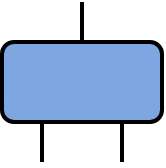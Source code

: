 <mxfile version="24.6.4" type="device" pages="12">
  <diagram name="Page-1" id="j7C5GmttvjuNIjEfDg65">
    <mxGraphModel dx="548" dy="418" grid="1" gridSize="5" guides="1" tooltips="1" connect="1" arrows="1" fold="1" page="1" pageScale="1" pageWidth="827" pageHeight="1169" math="0" shadow="0">
      <root>
        <mxCell id="0" />
        <mxCell id="1" parent="0" />
        <mxCell id="erQ7FWRXl92ThEezwa_j-3" style="edgeStyle=orthogonalEdgeStyle;curved=1;rounded=0;orthogonalLoop=1;jettySize=auto;html=1;exitX=0.5;exitY=0;exitDx=0;exitDy=0;strokeColor=none;strokeWidth=2;align=center;verticalAlign=middle;fontFamily=Helvetica;fontSize=12;fontColor=default;labelBackgroundColor=default;endArrow=none;endFill=0;" edge="1" parent="1" source="erQ7FWRXl92ThEezwa_j-4">
          <mxGeometry relative="1" as="geometry">
            <mxPoint x="240" y="230" as="targetPoint" />
          </mxGeometry>
        </mxCell>
        <mxCell id="erQ7FWRXl92ThEezwa_j-5" style="edgeStyle=orthogonalEdgeStyle;rounded=0;orthogonalLoop=1;jettySize=auto;html=1;exitX=0.25;exitY=1;exitDx=0;exitDy=0;strokeColor=default;strokeWidth=2;align=center;verticalAlign=middle;fontFamily=Helvetica;fontSize=11;fontColor=default;labelBackgroundColor=default;endArrow=none;endFill=0;" edge="1" parent="1" source="erQ7FWRXl92ThEezwa_j-4">
          <mxGeometry relative="1" as="geometry">
            <mxPoint x="220" y="300" as="targetPoint" />
          </mxGeometry>
        </mxCell>
        <mxCell id="erQ7FWRXl92ThEezwa_j-6" style="edgeStyle=orthogonalEdgeStyle;rounded=0;orthogonalLoop=1;jettySize=auto;html=1;exitX=0.75;exitY=1;exitDx=0;exitDy=0;strokeWidth=2;endArrow=none;endFill=0;" edge="1" parent="1" source="erQ7FWRXl92ThEezwa_j-4">
          <mxGeometry relative="1" as="geometry">
            <mxPoint x="260" y="300" as="targetPoint" />
          </mxGeometry>
        </mxCell>
        <mxCell id="erQ7FWRXl92ThEezwa_j-7" style="edgeStyle=orthogonalEdgeStyle;shape=connector;rounded=0;orthogonalLoop=1;jettySize=auto;html=1;exitX=0.5;exitY=0;exitDx=0;exitDy=0;strokeColor=default;strokeWidth=2;align=center;verticalAlign=middle;fontFamily=Helvetica;fontSize=11;fontColor=default;labelBackgroundColor=default;endArrow=none;endFill=0;" edge="1" parent="1" source="erQ7FWRXl92ThEezwa_j-4">
          <mxGeometry relative="1" as="geometry">
            <mxPoint x="240" y="220" as="targetPoint" />
          </mxGeometry>
        </mxCell>
        <mxCell id="erQ7FWRXl92ThEezwa_j-4" value="" style="whiteSpace=wrap;html=1;rounded=1;strokeColor=default;strokeWidth=2;align=center;verticalAlign=middle;fontFamily=Helvetica;fontSize=12;fontColor=default;labelBackgroundColor=default;fillColor=#7EA6E0;" vertex="1" parent="1">
          <mxGeometry x="200" y="240" width="80" height="40" as="geometry" />
        </mxCell>
      </root>
    </mxGraphModel>
  </diagram>
  <diagram id="5r9pHI24SY_deTR6bWhm" name="Page-2">
    <mxGraphModel dx="548" dy="418" grid="1" gridSize="5" guides="1" tooltips="1" connect="1" arrows="1" fold="1" page="1" pageScale="1" pageWidth="827" pageHeight="1169" math="0" shadow="0">
      <root>
        <mxCell id="0" />
        <mxCell id="1" parent="0" />
        <mxCell id="4Qm1VX3kj8MbIfJgYy7G-1" style="edgeStyle=orthogonalEdgeStyle;curved=1;rounded=0;orthogonalLoop=1;jettySize=auto;html=1;exitX=0.5;exitY=0;exitDx=0;exitDy=0;strokeColor=none;strokeWidth=2;align=center;verticalAlign=middle;fontFamily=Helvetica;fontSize=12;fontColor=default;labelBackgroundColor=default;endArrow=none;endFill=0;" edge="1" parent="1" source="4Qm1VX3kj8MbIfJgYy7G-5">
          <mxGeometry relative="1" as="geometry">
            <mxPoint x="240" y="230" as="targetPoint" />
          </mxGeometry>
        </mxCell>
        <mxCell id="4Qm1VX3kj8MbIfJgYy7G-2" style="edgeStyle=orthogonalEdgeStyle;rounded=0;orthogonalLoop=1;jettySize=auto;html=1;exitX=0.25;exitY=1;exitDx=0;exitDy=0;strokeColor=default;strokeWidth=2;align=center;verticalAlign=middle;fontFamily=Helvetica;fontSize=11;fontColor=default;labelBackgroundColor=default;endArrow=none;endFill=0;" edge="1" parent="1" source="4Qm1VX3kj8MbIfJgYy7G-5">
          <mxGeometry relative="1" as="geometry">
            <mxPoint x="220" y="300" as="targetPoint" />
          </mxGeometry>
        </mxCell>
        <mxCell id="4Qm1VX3kj8MbIfJgYy7G-3" style="edgeStyle=orthogonalEdgeStyle;rounded=0;orthogonalLoop=1;jettySize=auto;html=1;exitX=0.75;exitY=1;exitDx=0;exitDy=0;strokeWidth=2;endArrow=none;endFill=0;" edge="1" parent="1" source="4Qm1VX3kj8MbIfJgYy7G-5">
          <mxGeometry relative="1" as="geometry">
            <mxPoint x="260" y="300" as="targetPoint" />
          </mxGeometry>
        </mxCell>
        <mxCell id="4Qm1VX3kj8MbIfJgYy7G-4" style="edgeStyle=orthogonalEdgeStyle;shape=connector;rounded=0;orthogonalLoop=1;jettySize=auto;html=1;exitX=0.5;exitY=0;exitDx=0;exitDy=0;strokeColor=default;strokeWidth=2;align=center;verticalAlign=middle;fontFamily=Helvetica;fontSize=11;fontColor=default;labelBackgroundColor=default;endArrow=none;endFill=0;" edge="1" parent="1" source="4Qm1VX3kj8MbIfJgYy7G-5">
          <mxGeometry relative="1" as="geometry">
            <mxPoint x="240" y="220" as="targetPoint" />
          </mxGeometry>
        </mxCell>
        <mxCell id="4Qm1VX3kj8MbIfJgYy7G-5" value="" style="whiteSpace=wrap;html=1;rounded=1;strokeColor=#82b366;strokeWidth=2;align=center;verticalAlign=middle;fontFamily=Helvetica;fontSize=12;labelBackgroundColor=default;fillColor=#d5e8d4;" vertex="1" parent="1">
          <mxGeometry x="200" y="240" width="80" height="40" as="geometry" />
        </mxCell>
      </root>
    </mxGraphModel>
  </diagram>
  <diagram id="0pzPujrLTpZys245YlTD" name="Page-3">
    <mxGraphModel dx="364" dy="168" grid="1" gridSize="5" guides="1" tooltips="1" connect="1" arrows="1" fold="1" page="1" pageScale="1" pageWidth="827" pageHeight="1169" math="1" shadow="0">
      <root>
        <mxCell id="0" />
        <mxCell id="1" parent="0" />
        <mxCell id="2j_AiUjf3jdNcTecYpg8-1" value="$$a$$" style="text;html=1;align=center;verticalAlign=bottom;resizable=0;points=[];autosize=1;strokeColor=none;fillColor=none;" vertex="1" parent="1">
          <mxGeometry x="160" y="230" width="55" height="30" as="geometry" />
        </mxCell>
        <mxCell id="2j_AiUjf3jdNcTecYpg8-2" value="$$b$$" style="text;html=1;align=center;verticalAlign=bottom;resizable=0;points=[];autosize=1;strokeColor=none;fillColor=none;" vertex="1" parent="1">
          <mxGeometry x="205" y="230" width="55" height="30" as="geometry" />
        </mxCell>
        <mxCell id="2j_AiUjf3jdNcTecYpg8-3" value="$$c$$" style="text;html=1;align=center;verticalAlign=middle;resizable=0;points=[];autosize=1;strokeColor=none;fillColor=none;" vertex="1" parent="1">
          <mxGeometry x="195" y="165" width="55" height="30" as="geometry" />
        </mxCell>
        <mxCell id="2j_AiUjf3jdNcTecYpg8-4" style="rounded=1;orthogonalLoop=1;jettySize=auto;html=1;exitX=0.33;exitY=0;exitDx=0;exitDy=0;exitPerimeter=0;strokeWidth=2;endArrow=classic;endFill=1;curved=0;jumpStyle=gap;" edge="1" source="2j_AiUjf3jdNcTecYpg8-6" parent="1">
          <mxGeometry relative="1" as="geometry">
            <mxPoint x="195" y="260" as="targetPoint" />
            <Array as="points" />
          </mxGeometry>
        </mxCell>
        <mxCell id="2j_AiUjf3jdNcTecYpg8-5" style="edgeStyle=orthogonalEdgeStyle;rounded=0;orthogonalLoop=1;jettySize=auto;html=1;strokeColor=default;strokeWidth=2;align=center;verticalAlign=middle;fontFamily=Helvetica;fontSize=11;fontColor=default;labelBackgroundColor=default;endArrow=classic;endFill=1;entryX=0.5;entryY=1;entryDx=0;entryDy=0;entryPerimeter=0;" edge="1" target="2j_AiUjf3jdNcTecYpg8-6" parent="1">
          <mxGeometry relative="1" as="geometry">
            <mxPoint x="212" y="180" as="sourcePoint" />
          </mxGeometry>
        </mxCell>
        <mxCell id="2j_AiUjf3jdNcTecYpg8-6" value="" style="verticalLabelPosition=bottom;verticalAlign=top;html=1;shape=mxgraph.basic.half_circle;fontFamily=Helvetica;fontSize=11;labelBackgroundColor=default;fillColor=#e1d5e7;strokeColor=#9673a6;flipV=1;points=[[0.33,0,0,0,0],[0.5,1,0,0,0],[0.67,0,0,0,0]];" vertex="1" parent="1">
          <mxGeometry x="192" y="210" width="40" height="20" as="geometry" />
        </mxCell>
        <mxCell id="2j_AiUjf3jdNcTecYpg8-7" style="rounded=1;orthogonalLoop=1;jettySize=auto;html=1;exitX=0.67;exitY=0;exitDx=0;exitDy=0;exitPerimeter=0;strokeWidth=2;endArrow=classic;endFill=1;curved=0;jumpStyle=gap;" edge="1" source="2j_AiUjf3jdNcTecYpg8-6" parent="1">
          <mxGeometry relative="1" as="geometry">
            <mxPoint x="230" y="260" as="targetPoint" />
            <mxPoint x="225" y="235" as="sourcePoint" />
            <Array as="points" />
          </mxGeometry>
        </mxCell>
        <mxCell id="2j_AiUjf3jdNcTecYpg8-8" value="$$\mu$$" style="text;html=1;align=center;verticalAlign=middle;resizable=0;points=[];autosize=1;strokeColor=none;fillColor=none;fontFamily=Helvetica;fontSize=11;fontColor=default;labelBackgroundColor=none;" vertex="1" parent="1">
          <mxGeometry x="179.5" y="205" width="65" height="30" as="geometry" />
        </mxCell>
      </root>
    </mxGraphModel>
  </diagram>
  <diagram id="TjlJK9l-6lsGj2HrkNm7" name="Page-4">
    <mxGraphModel dx="457" dy="348" grid="1" gridSize="5" guides="1" tooltips="1" connect="1" arrows="1" fold="1" page="1" pageScale="1" pageWidth="827" pageHeight="1169" math="1" shadow="0">
      <root>
        <mxCell id="0" />
        <mxCell id="1" parent="0" />
        <mxCell id="Rop9YUnXFzv39r2QSBDy-1" value="" style="edgeStyle=none;orthogonalLoop=1;jettySize=auto;html=1;rounded=0;strokeColor=default;strokeWidth=2;align=center;verticalAlign=middle;fontFamily=Helvetica;fontSize=11;fontColor=default;labelBackgroundColor=default;endArrow=none;endFill=0;" edge="1" parent="1">
          <mxGeometry width="100" relative="1" as="geometry">
            <mxPoint x="300" y="640" as="sourcePoint" />
            <mxPoint x="340" y="520" as="targetPoint" />
            <Array as="points">
              <mxPoint x="340" y="560" />
            </Array>
          </mxGeometry>
        </mxCell>
        <mxCell id="Rop9YUnXFzv39r2QSBDy-2" value="" style="edgeStyle=none;orthogonalLoop=1;jettySize=auto;html=1;rounded=0;strokeColor=default;strokeWidth=2;align=center;verticalAlign=middle;fontFamily=Helvetica;fontSize=11;fontColor=default;labelBackgroundColor=default;endArrow=none;endFill=0;" edge="1" parent="1">
          <mxGeometry width="100" relative="1" as="geometry">
            <mxPoint x="340" y="640" as="sourcePoint" />
            <mxPoint x="320" y="600" as="targetPoint" />
            <Array as="points" />
          </mxGeometry>
        </mxCell>
        <mxCell id="Rop9YUnXFzv39r2QSBDy-3" value="" style="edgeStyle=none;orthogonalLoop=1;jettySize=auto;html=1;rounded=0;strokeColor=default;strokeWidth=2;align=center;verticalAlign=middle;fontFamily=Helvetica;fontSize=11;fontColor=default;labelBackgroundColor=default;endArrow=none;endFill=0;" edge="1" parent="1">
          <mxGeometry width="100" relative="1" as="geometry">
            <mxPoint x="340" y="560" as="sourcePoint" />
            <mxPoint x="380" y="640" as="targetPoint" />
            <Array as="points" />
          </mxGeometry>
        </mxCell>
        <mxCell id="Rop9YUnXFzv39r2QSBDy-4" value="" style="verticalLabelPosition=bottom;verticalAlign=top;html=1;shape=mxgraph.basic.half_circle;fontFamily=Helvetica;fontSize=11;labelBackgroundColor=default;fillColor=#e1d5e7;strokeColor=#9673a6;flipV=1;points=[[0.33,0,0,0,0],[0.5,1,0,0,0],[0.67,0,0,0,0]];" vertex="1" parent="1">
          <mxGeometry x="300" y="590" width="40" height="20" as="geometry" />
        </mxCell>
        <mxCell id="Rop9YUnXFzv39r2QSBDy-5" value="" style="verticalLabelPosition=bottom;verticalAlign=top;html=1;shape=mxgraph.basic.half_circle;fontFamily=Helvetica;fontSize=11;labelBackgroundColor=default;fillColor=#e1d5e7;strokeColor=#9673a6;flipV=1;points=[[0.33,0,0,0,0],[0.5,1,0,0,0],[0.67,0,0,0,0]];" vertex="1" parent="1">
          <mxGeometry x="320" y="550" width="40" height="20" as="geometry" />
        </mxCell>
      </root>
    </mxGraphModel>
  </diagram>
  <diagram id="ryy3021a7AGuYsnU3vIc" name="Page-5">
    <mxGraphModel dx="383" dy="292" grid="1" gridSize="5" guides="1" tooltips="1" connect="1" arrows="1" fold="1" page="1" pageScale="1" pageWidth="827" pageHeight="1169" math="1" shadow="0">
      <root>
        <mxCell id="0" />
        <mxCell id="1" parent="0" />
        <mxCell id="mUTuxJ8kYU3b7_KspfyM-1" value="" style="edgeStyle=none;orthogonalLoop=1;jettySize=auto;html=1;rounded=0;strokeColor=default;strokeWidth=2;align=center;verticalAlign=middle;fontFamily=Helvetica;fontSize=11;fontColor=default;labelBackgroundColor=default;endArrow=none;endFill=0;" edge="1" parent="1">
          <mxGeometry width="100" relative="1" as="geometry">
            <mxPoint x="300" y="640" as="sourcePoint" />
            <mxPoint x="340" y="520" as="targetPoint" />
            <Array as="points">
              <mxPoint x="340" y="560" />
            </Array>
          </mxGeometry>
        </mxCell>
        <mxCell id="mUTuxJ8kYU3b7_KspfyM-2" value="" style="edgeStyle=none;orthogonalLoop=1;jettySize=auto;html=1;rounded=0;strokeColor=default;strokeWidth=2;align=center;verticalAlign=middle;fontFamily=Helvetica;fontSize=11;fontColor=default;labelBackgroundColor=default;endArrow=none;endFill=0;" edge="1" parent="1" target="mUTuxJ8kYU3b7_KspfyM-4">
          <mxGeometry width="100" relative="1" as="geometry">
            <mxPoint x="340" y="640" as="sourcePoint" />
            <mxPoint x="320" y="600" as="targetPoint" />
            <Array as="points" />
          </mxGeometry>
        </mxCell>
        <mxCell id="mUTuxJ8kYU3b7_KspfyM-3" value="" style="edgeStyle=none;orthogonalLoop=1;jettySize=auto;html=1;rounded=0;strokeColor=default;strokeWidth=2;align=center;verticalAlign=middle;fontFamily=Helvetica;fontSize=11;fontColor=default;labelBackgroundColor=default;endArrow=none;endFill=0;" edge="1" parent="1">
          <mxGeometry width="100" relative="1" as="geometry">
            <mxPoint x="340" y="560" as="sourcePoint" />
            <mxPoint x="380" y="640" as="targetPoint" />
            <Array as="points" />
          </mxGeometry>
        </mxCell>
        <mxCell id="mUTuxJ8kYU3b7_KspfyM-4" value="" style="verticalLabelPosition=bottom;verticalAlign=top;html=1;shape=mxgraph.basic.half_circle;fontFamily=Helvetica;fontSize=11;labelBackgroundColor=default;fillColor=#e1d5e7;strokeColor=#9673a6;flipV=1;points=[[0.33,0,0,0,0],[0.5,1,0,0,0],[0.67,0,0,0,0]];flipH=0;" vertex="1" parent="1">
          <mxGeometry x="340" y="590" width="40" height="20" as="geometry" />
        </mxCell>
        <mxCell id="mUTuxJ8kYU3b7_KspfyM-5" value="" style="verticalLabelPosition=bottom;verticalAlign=top;html=1;shape=mxgraph.basic.half_circle;fontFamily=Helvetica;fontSize=11;labelBackgroundColor=default;fillColor=#e1d5e7;strokeColor=#9673a6;flipV=1;points=[[0.33,0,0,0,0],[0.5,1,0,0,0],[0.67,0,0,0,0]];flipH=0;" vertex="1" parent="1">
          <mxGeometry x="320" y="550" width="40" height="20" as="geometry" />
        </mxCell>
      </root>
    </mxGraphModel>
  </diagram>
  <diagram id="d1AI4WWKmy8XKJ-M_eyG" name="Page-6">
    <mxGraphModel dx="548" dy="418" grid="1" gridSize="5" guides="1" tooltips="1" connect="1" arrows="1" fold="1" page="1" pageScale="1" pageWidth="827" pageHeight="1169" math="1" shadow="0">
      <root>
        <mxCell id="0" />
        <mxCell id="1" parent="0" />
        <mxCell id="27yIa23nADeIYDdwa04c-1" style="edgeStyle=orthogonalEdgeStyle;curved=1;rounded=0;orthogonalLoop=1;jettySize=auto;html=1;exitX=0.5;exitY=0;exitDx=0;exitDy=0;strokeColor=none;strokeWidth=2;align=center;verticalAlign=middle;fontFamily=Helvetica;fontSize=12;fontColor=default;labelBackgroundColor=default;endArrow=none;endFill=0;" edge="1" parent="1" source="27yIa23nADeIYDdwa04c-5">
          <mxGeometry relative="1" as="geometry">
            <mxPoint x="240" y="230" as="targetPoint" />
          </mxGeometry>
        </mxCell>
        <mxCell id="27yIa23nADeIYDdwa04c-2" style="edgeStyle=orthogonalEdgeStyle;rounded=0;orthogonalLoop=1;jettySize=auto;html=1;exitX=0.25;exitY=1;exitDx=0;exitDy=0;strokeColor=default;strokeWidth=2;align=center;verticalAlign=middle;fontFamily=Helvetica;fontSize=11;fontColor=default;labelBackgroundColor=default;endArrow=none;endFill=0;" edge="1" parent="1" source="27yIa23nADeIYDdwa04c-5">
          <mxGeometry relative="1" as="geometry">
            <mxPoint x="220" y="300" as="targetPoint" />
          </mxGeometry>
        </mxCell>
        <mxCell id="27yIa23nADeIYDdwa04c-3" style="edgeStyle=orthogonalEdgeStyle;rounded=0;orthogonalLoop=1;jettySize=auto;html=1;exitX=0.75;exitY=1;exitDx=0;exitDy=0;strokeWidth=2;endArrow=none;endFill=0;" edge="1" parent="1" source="27yIa23nADeIYDdwa04c-5">
          <mxGeometry relative="1" as="geometry">
            <mxPoint x="260" y="300" as="targetPoint" />
          </mxGeometry>
        </mxCell>
        <mxCell id="27yIa23nADeIYDdwa04c-4" style="edgeStyle=orthogonalEdgeStyle;shape=connector;rounded=0;orthogonalLoop=1;jettySize=auto;html=1;exitX=0.5;exitY=0;exitDx=0;exitDy=0;strokeColor=default;strokeWidth=2;align=center;verticalAlign=middle;fontFamily=Helvetica;fontSize=11;fontColor=default;labelBackgroundColor=default;endArrow=none;endFill=0;" edge="1" parent="1" source="27yIa23nADeIYDdwa04c-5">
          <mxGeometry relative="1" as="geometry">
            <mxPoint x="240" y="220" as="targetPoint" />
          </mxGeometry>
        </mxCell>
        <mxCell id="27yIa23nADeIYDdwa04c-6" style="edgeStyle=orthogonalEdgeStyle;shape=connector;rounded=0;orthogonalLoop=1;jettySize=auto;html=1;exitX=0.5;exitY=1;exitDx=0;exitDy=0;strokeColor=default;strokeWidth=2;align=center;verticalAlign=middle;fontFamily=Helvetica;fontSize=11;fontColor=default;labelBackgroundColor=default;endArrow=none;endFill=0;" edge="1" parent="1" source="27yIa23nADeIYDdwa04c-5">
          <mxGeometry relative="1" as="geometry">
            <mxPoint x="240" y="300" as="targetPoint" />
          </mxGeometry>
        </mxCell>
        <mxCell id="27yIa23nADeIYDdwa04c-5" value="" style="whiteSpace=wrap;html=1;rounded=1;strokeColor=#82b366;strokeWidth=2;align=center;verticalAlign=middle;fontFamily=Helvetica;fontSize=12;labelBackgroundColor=default;fillColor=#d5e8d4;" vertex="1" parent="1">
          <mxGeometry x="200" y="240" width="80" height="40" as="geometry" />
        </mxCell>
      </root>
    </mxGraphModel>
  </diagram>
  <diagram id="ik1Q7T1I1ZhFyI7vj3kN" name="Page-7">
    <mxGraphModel dx="1645" dy="1254" grid="1" gridSize="5" guides="1" tooltips="1" connect="1" arrows="1" fold="1" page="1" pageScale="1" pageWidth="827" pageHeight="1169" math="1" shadow="0">
      <root>
        <mxCell id="0" />
        <mxCell id="1" parent="0" />
        <mxCell id="smh_g-ow1TOKVsdnT5EZ-1" style="edgeStyle=orthogonalEdgeStyle;curved=1;rounded=0;orthogonalLoop=1;jettySize=auto;html=1;exitX=0.5;exitY=0;exitDx=0;exitDy=0;strokeColor=none;strokeWidth=2;align=center;verticalAlign=middle;fontFamily=Helvetica;fontSize=12;fontColor=default;labelBackgroundColor=default;endArrow=none;endFill=0;" edge="1" parent="1" source="smh_g-ow1TOKVsdnT5EZ-6">
          <mxGeometry relative="1" as="geometry">
            <mxPoint x="240" y="230" as="targetPoint" />
          </mxGeometry>
        </mxCell>
        <mxCell id="smh_g-ow1TOKVsdnT5EZ-2" style="edgeStyle=orthogonalEdgeStyle;rounded=0;orthogonalLoop=1;jettySize=auto;html=1;exitX=0.25;exitY=1;exitDx=0;exitDy=0;strokeColor=default;strokeWidth=2;align=center;verticalAlign=middle;fontFamily=Helvetica;fontSize=11;fontColor=default;labelBackgroundColor=default;endArrow=none;endFill=0;" edge="1" parent="1" source="smh_g-ow1TOKVsdnT5EZ-6">
          <mxGeometry relative="1" as="geometry">
            <mxPoint x="220" y="300" as="targetPoint" />
          </mxGeometry>
        </mxCell>
        <mxCell id="smh_g-ow1TOKVsdnT5EZ-3" style="edgeStyle=orthogonalEdgeStyle;rounded=0;orthogonalLoop=1;jettySize=auto;html=1;exitX=0.75;exitY=1;exitDx=0;exitDy=0;strokeWidth=2;endArrow=none;endFill=0;" edge="1" parent="1" source="smh_g-ow1TOKVsdnT5EZ-6">
          <mxGeometry relative="1" as="geometry">
            <mxPoint x="260" y="300" as="targetPoint" />
          </mxGeometry>
        </mxCell>
        <mxCell id="smh_g-ow1TOKVsdnT5EZ-4" style="edgeStyle=orthogonalEdgeStyle;shape=connector;rounded=0;orthogonalLoop=1;jettySize=auto;html=1;exitX=0.5;exitY=0;exitDx=0;exitDy=0;strokeColor=default;strokeWidth=2;align=center;verticalAlign=middle;fontFamily=Helvetica;fontSize=11;fontColor=default;labelBackgroundColor=default;endArrow=none;endFill=0;" edge="1" parent="1" source="smh_g-ow1TOKVsdnT5EZ-6">
          <mxGeometry relative="1" as="geometry">
            <mxPoint x="240" y="220" as="targetPoint" />
          </mxGeometry>
        </mxCell>
        <mxCell id="smh_g-ow1TOKVsdnT5EZ-5" style="edgeStyle=orthogonalEdgeStyle;shape=connector;rounded=0;orthogonalLoop=1;jettySize=auto;html=1;exitX=0.5;exitY=1;exitDx=0;exitDy=0;strokeColor=default;strokeWidth=2;align=center;verticalAlign=middle;fontFamily=Helvetica;fontSize=11;fontColor=default;labelBackgroundColor=default;endArrow=none;endFill=0;" edge="1" parent="1" source="smh_g-ow1TOKVsdnT5EZ-6">
          <mxGeometry relative="1" as="geometry">
            <mxPoint x="240" y="300" as="targetPoint" />
          </mxGeometry>
        </mxCell>
        <mxCell id="smh_g-ow1TOKVsdnT5EZ-6" value="" style="whiteSpace=wrap;html=1;rounded=1;strokeColor=#d6b656;strokeWidth=2;align=center;verticalAlign=middle;fontFamily=Helvetica;fontSize=12;labelBackgroundColor=default;fillColor=#fff2cc;" vertex="1" parent="1">
          <mxGeometry x="200" y="240" width="80" height="40" as="geometry" />
        </mxCell>
      </root>
    </mxGraphModel>
  </diagram>
  <diagram id="QgIKkLIxLuF6CWRrk0kD" name="Page-8">
    <mxGraphModel dx="1645" dy="1254" grid="1" gridSize="5" guides="1" tooltips="1" connect="1" arrows="1" fold="1" page="1" pageScale="1" pageWidth="827" pageHeight="1169" math="1" shadow="0">
      <root>
        <mxCell id="0" />
        <mxCell id="1" parent="0" />
        <mxCell id="NweiImW0oDUi8xUmHRqk-1" style="edgeStyle=orthogonalEdgeStyle;curved=1;rounded=0;orthogonalLoop=1;jettySize=auto;html=1;exitX=0.5;exitY=0;exitDx=0;exitDy=0;strokeColor=none;strokeWidth=2;align=center;verticalAlign=middle;fontFamily=Helvetica;fontSize=12;fontColor=default;labelBackgroundColor=default;endArrow=none;endFill=0;" edge="1" parent="1" source="NweiImW0oDUi8xUmHRqk-6">
          <mxGeometry relative="1" as="geometry">
            <mxPoint x="240" y="230" as="targetPoint" />
          </mxGeometry>
        </mxCell>
        <mxCell id="NweiImW0oDUi8xUmHRqk-2" style="edgeStyle=orthogonalEdgeStyle;rounded=0;orthogonalLoop=1;jettySize=auto;html=1;exitX=0.25;exitY=1;exitDx=0;exitDy=0;strokeColor=default;strokeWidth=2;align=center;verticalAlign=middle;fontFamily=Helvetica;fontSize=11;fontColor=default;labelBackgroundColor=default;endArrow=none;endFill=0;" edge="1" parent="1" source="NweiImW0oDUi8xUmHRqk-6">
          <mxGeometry relative="1" as="geometry">
            <mxPoint x="220" y="300" as="targetPoint" />
          </mxGeometry>
        </mxCell>
        <mxCell id="NweiImW0oDUi8xUmHRqk-3" style="edgeStyle=orthogonalEdgeStyle;rounded=0;orthogonalLoop=1;jettySize=auto;html=1;exitX=0.75;exitY=1;exitDx=0;exitDy=0;strokeWidth=2;endArrow=none;endFill=0;" edge="1" parent="1" source="NweiImW0oDUi8xUmHRqk-6">
          <mxGeometry relative="1" as="geometry">
            <mxPoint x="260" y="300" as="targetPoint" />
          </mxGeometry>
        </mxCell>
        <mxCell id="NweiImW0oDUi8xUmHRqk-4" style="edgeStyle=orthogonalEdgeStyle;shape=connector;rounded=0;orthogonalLoop=1;jettySize=auto;html=1;exitX=0.5;exitY=0;exitDx=0;exitDy=0;strokeColor=default;strokeWidth=2;align=center;verticalAlign=middle;fontFamily=Helvetica;fontSize=11;fontColor=default;labelBackgroundColor=default;endArrow=none;endFill=0;" edge="1" parent="1" source="NweiImW0oDUi8xUmHRqk-6">
          <mxGeometry relative="1" as="geometry">
            <mxPoint x="240" y="220" as="targetPoint" />
          </mxGeometry>
        </mxCell>
        <mxCell id="NweiImW0oDUi8xUmHRqk-5" style="edgeStyle=orthogonalEdgeStyle;shape=connector;rounded=0;orthogonalLoop=1;jettySize=auto;html=1;exitX=0.5;exitY=1;exitDx=0;exitDy=0;strokeColor=default;strokeWidth=2;align=center;verticalAlign=middle;fontFamily=Helvetica;fontSize=11;fontColor=default;labelBackgroundColor=default;endArrow=none;endFill=0;" edge="1" parent="1" source="NweiImW0oDUi8xUmHRqk-6">
          <mxGeometry relative="1" as="geometry">
            <mxPoint x="240" y="300" as="targetPoint" />
          </mxGeometry>
        </mxCell>
        <mxCell id="NweiImW0oDUi8xUmHRqk-6" value="" style="whiteSpace=wrap;html=1;rounded=1;strokeWidth=2;align=center;verticalAlign=middle;fontFamily=Helvetica;fontSize=12;labelBackgroundColor=default;fillColor=#7EA6E0;" vertex="1" parent="1">
          <mxGeometry x="200" y="240" width="80" height="40" as="geometry" />
        </mxCell>
      </root>
    </mxGraphModel>
  </diagram>
  <diagram id="p0taSBIPO8A34vQUbpnt" name="Page-9">
    <mxGraphModel dx="457" dy="348" grid="1" gridSize="5" guides="1" tooltips="1" connect="1" arrows="1" fold="1" page="1" pageScale="1" pageWidth="827" pageHeight="1169" math="1" shadow="0">
      <root>
        <mxCell id="0" />
        <mxCell id="1" parent="0" />
        <mxCell id="9RGKPVI8XQV4tuUu0B4G-1" style="edgeStyle=orthogonalEdgeStyle;curved=1;rounded=0;orthogonalLoop=1;jettySize=auto;html=1;exitX=0.5;exitY=0;exitDx=0;exitDy=0;strokeColor=none;strokeWidth=2;align=center;verticalAlign=middle;fontFamily=Helvetica;fontSize=12;fontColor=default;labelBackgroundColor=default;endArrow=none;endFill=0;" edge="1" parent="1" source="9RGKPVI8XQV4tuUu0B4G-6">
          <mxGeometry relative="1" as="geometry">
            <mxPoint x="240" y="230" as="targetPoint" />
          </mxGeometry>
        </mxCell>
        <mxCell id="9RGKPVI8XQV4tuUu0B4G-7" style="edgeStyle=orthogonalEdgeStyle;shape=connector;rounded=0;orthogonalLoop=1;jettySize=auto;html=1;exitX=0.2;exitY=1;exitDx=0;exitDy=0;exitPerimeter=0;strokeColor=default;strokeWidth=2;align=center;verticalAlign=middle;fontFamily=Helvetica;fontSize=11;fontColor=default;labelBackgroundColor=default;endArrow=none;endFill=0;" edge="1" parent="1" source="9RGKPVI8XQV4tuUu0B4G-6">
          <mxGeometry relative="1" as="geometry">
            <mxPoint x="199.944" y="300" as="targetPoint" />
          </mxGeometry>
        </mxCell>
        <mxCell id="9RGKPVI8XQV4tuUu0B4G-8" style="edgeStyle=orthogonalEdgeStyle;shape=connector;rounded=0;orthogonalLoop=1;jettySize=auto;html=1;exitX=0.4;exitY=1;exitDx=0;exitDy=0;exitPerimeter=0;strokeColor=default;strokeWidth=2;align=center;verticalAlign=middle;fontFamily=Helvetica;fontSize=11;fontColor=default;labelBackgroundColor=default;endArrow=none;endFill=0;" edge="1" parent="1" source="9RGKPVI8XQV4tuUu0B4G-6">
          <mxGeometry relative="1" as="geometry">
            <mxPoint x="219.944" y="300" as="targetPoint" />
          </mxGeometry>
        </mxCell>
        <mxCell id="9RGKPVI8XQV4tuUu0B4G-9" style="edgeStyle=orthogonalEdgeStyle;shape=connector;rounded=0;orthogonalLoop=1;jettySize=auto;html=1;exitX=0.6;exitY=1;exitDx=0;exitDy=0;exitPerimeter=0;strokeColor=default;strokeWidth=2;align=center;verticalAlign=middle;fontFamily=Helvetica;fontSize=11;fontColor=default;labelBackgroundColor=default;endArrow=none;endFill=0;" edge="1" parent="1" source="9RGKPVI8XQV4tuUu0B4G-6">
          <mxGeometry relative="1" as="geometry">
            <mxPoint x="239.944" y="300" as="targetPoint" />
          </mxGeometry>
        </mxCell>
        <mxCell id="9RGKPVI8XQV4tuUu0B4G-10" style="edgeStyle=orthogonalEdgeStyle;shape=connector;rounded=0;orthogonalLoop=1;jettySize=auto;html=1;exitX=0.8;exitY=1;exitDx=0;exitDy=0;exitPerimeter=0;strokeColor=default;strokeWidth=2;align=center;verticalAlign=middle;fontFamily=Helvetica;fontSize=11;fontColor=default;labelBackgroundColor=default;endArrow=none;endFill=0;" edge="1" parent="1" source="9RGKPVI8XQV4tuUu0B4G-6">
          <mxGeometry relative="1" as="geometry">
            <mxPoint x="259.944" y="300" as="targetPoint" />
          </mxGeometry>
        </mxCell>
        <mxCell id="9RGKPVI8XQV4tuUu0B4G-11" style="edgeStyle=orthogonalEdgeStyle;shape=connector;rounded=0;orthogonalLoop=1;jettySize=auto;html=1;exitX=0.8;exitY=0;exitDx=0;exitDy=0;exitPerimeter=0;strokeColor=default;strokeWidth=2;align=center;verticalAlign=middle;fontFamily=Helvetica;fontSize=11;fontColor=default;labelBackgroundColor=default;endArrow=none;endFill=0;" edge="1" parent="1" source="9RGKPVI8XQV4tuUu0B4G-6">
          <mxGeometry relative="1" as="geometry">
            <mxPoint x="259.944" y="220" as="targetPoint" />
          </mxGeometry>
        </mxCell>
        <mxCell id="9RGKPVI8XQV4tuUu0B4G-12" style="edgeStyle=orthogonalEdgeStyle;shape=connector;rounded=0;orthogonalLoop=1;jettySize=auto;html=1;exitX=0.6;exitY=0;exitDx=0;exitDy=0;exitPerimeter=0;strokeColor=default;strokeWidth=2;align=center;verticalAlign=middle;fontFamily=Helvetica;fontSize=11;fontColor=default;labelBackgroundColor=default;endArrow=none;endFill=0;" edge="1" parent="1" source="9RGKPVI8XQV4tuUu0B4G-6">
          <mxGeometry relative="1" as="geometry">
            <mxPoint x="239.944" y="220" as="targetPoint" />
          </mxGeometry>
        </mxCell>
        <mxCell id="9RGKPVI8XQV4tuUu0B4G-13" style="edgeStyle=orthogonalEdgeStyle;shape=connector;rounded=0;orthogonalLoop=1;jettySize=auto;html=1;exitX=0.4;exitY=0;exitDx=0;exitDy=0;exitPerimeter=0;strokeColor=default;strokeWidth=2;align=center;verticalAlign=middle;fontFamily=Helvetica;fontSize=11;fontColor=default;labelBackgroundColor=default;endArrow=none;endFill=0;" edge="1" parent="1" source="9RGKPVI8XQV4tuUu0B4G-6">
          <mxGeometry relative="1" as="geometry">
            <mxPoint x="219.944" y="220" as="targetPoint" />
          </mxGeometry>
        </mxCell>
        <mxCell id="9RGKPVI8XQV4tuUu0B4G-14" style="edgeStyle=orthogonalEdgeStyle;shape=connector;rounded=0;orthogonalLoop=1;jettySize=auto;html=1;exitX=0.2;exitY=0;exitDx=0;exitDy=0;exitPerimeter=0;strokeColor=default;strokeWidth=2;align=center;verticalAlign=middle;fontFamily=Helvetica;fontSize=11;fontColor=default;labelBackgroundColor=default;endArrow=none;endFill=0;" edge="1" parent="1" source="9RGKPVI8XQV4tuUu0B4G-6">
          <mxGeometry relative="1" as="geometry">
            <mxPoint x="199.944" y="220" as="targetPoint" />
          </mxGeometry>
        </mxCell>
        <mxCell id="9RGKPVI8XQV4tuUu0B4G-6" value="" style="whiteSpace=wrap;html=1;rounded=1;strokeWidth=2;align=center;verticalAlign=middle;fontFamily=Helvetica;fontSize=12;labelBackgroundColor=default;fillColor=#7EA6E0;points=[[0,0,0,0,0],[0,0.25,0,0,0],[0,0.5,0,0,0],[0,0.75,0,0,0],[0,1,0,0,0],[0.2,0,0,0,0],[0.2,1,0,0,0],[0.4,0,0,0,0],[0.4,1,0,0,0],[0.6,0,0,0,0],[0.6,1,0,0,0],[0.8,0,0,0,0],[0.8,1,0,0,0],[1,0,0,0,0],[1,0.25,0,0,0],[1,0.5,0,0,0],[1,0.75,0,0,0],[1,1,0,0,0]];" vertex="1" parent="1">
          <mxGeometry x="180" y="240" width="100" height="40" as="geometry" />
        </mxCell>
      </root>
    </mxGraphModel>
  </diagram>
  <diagram id="QM5qo6HmaYjruEEDRpG2" name="Page-10">
    <mxGraphModel dx="658" dy="502" grid="1" gridSize="5" guides="1" tooltips="1" connect="1" arrows="1" fold="1" page="1" pageScale="1" pageWidth="827" pageHeight="1169" math="1" shadow="0">
      <root>
        <mxCell id="0" />
        <mxCell id="1" parent="0" />
        <mxCell id="u_gokvbx9QqmFc4_XvIo-1" value="" style="edgeStyle=none;orthogonalLoop=1;jettySize=auto;html=1;rounded=0;strokeColor=default;strokeWidth=2;align=center;verticalAlign=middle;fontFamily=Helvetica;fontSize=11;fontColor=default;labelBackgroundColor=default;endArrow=none;endFill=0;" edge="1" parent="1">
          <mxGeometry width="100" relative="1" as="geometry">
            <mxPoint x="280" y="680" as="sourcePoint" />
            <mxPoint x="280" y="400" as="targetPoint" />
            <Array as="points">
              <mxPoint x="340" y="560" />
              <mxPoint x="340" y="520" />
            </Array>
          </mxGeometry>
        </mxCell>
        <mxCell id="u_gokvbx9QqmFc4_XvIo-2" value="" style="edgeStyle=none;orthogonalLoop=1;jettySize=auto;html=1;rounded=0;strokeColor=default;strokeWidth=2;align=center;verticalAlign=middle;fontFamily=Helvetica;fontSize=11;fontColor=default;labelBackgroundColor=default;endArrow=none;endFill=0;" edge="1" parent="1">
          <mxGeometry width="100" relative="1" as="geometry">
            <mxPoint x="360" y="680" as="sourcePoint" />
            <mxPoint x="320" y="600" as="targetPoint" />
            <Array as="points" />
          </mxGeometry>
        </mxCell>
        <mxCell id="u_gokvbx9QqmFc4_XvIo-3" value="" style="edgeStyle=none;orthogonalLoop=1;jettySize=auto;html=1;rounded=0;strokeColor=default;strokeWidth=2;align=center;verticalAlign=middle;fontFamily=Helvetica;fontSize=11;fontColor=default;labelBackgroundColor=default;endArrow=none;endFill=0;" edge="1" parent="1">
          <mxGeometry width="100" relative="1" as="geometry">
            <mxPoint x="340" y="560" as="sourcePoint" />
            <mxPoint x="400" y="680" as="targetPoint" />
            <Array as="points" />
          </mxGeometry>
        </mxCell>
        <mxCell id="u_gokvbx9QqmFc4_XvIo-4" value="" style="verticalLabelPosition=bottom;verticalAlign=top;html=1;shape=mxgraph.basic.half_circle;fontFamily=Helvetica;fontSize=11;labelBackgroundColor=default;fillColor=#e1d5e7;strokeColor=#9673a6;flipV=1;points=[[0.33,0,0,0,0],[0.5,1,0,0,0],[0.67,0,0,0,0]];" vertex="1" parent="1">
          <mxGeometry x="300" y="590" width="40" height="20" as="geometry" />
        </mxCell>
        <mxCell id="u_gokvbx9QqmFc4_XvIo-5" value="" style="verticalLabelPosition=bottom;verticalAlign=top;html=1;shape=mxgraph.basic.half_circle;fontFamily=Helvetica;fontSize=11;labelBackgroundColor=default;fillColor=#e1d5e7;strokeColor=#9673a6;flipV=1;points=[[0.33,0,0,0,0],[0.5,1,0,0,0],[0.67,0,0,0,0]];" vertex="1" parent="1">
          <mxGeometry x="320" y="550" width="40" height="20" as="geometry" />
        </mxCell>
        <mxCell id="u_gokvbx9QqmFc4_XvIo-6" value="" style="edgeStyle=none;orthogonalLoop=1;jettySize=auto;html=1;rounded=0;strokeColor=default;strokeWidth=2;align=center;verticalAlign=middle;fontFamily=Helvetica;fontSize=11;fontColor=default;labelBackgroundColor=default;endArrow=none;endFill=0;" edge="1" parent="1">
          <mxGeometry width="100" relative="1" as="geometry">
            <mxPoint x="320" y="680" as="sourcePoint" />
            <mxPoint x="300" y="640" as="targetPoint" />
            <Array as="points" />
          </mxGeometry>
        </mxCell>
        <mxCell id="u_gokvbx9QqmFc4_XvIo-7" value="" style="verticalLabelPosition=bottom;verticalAlign=top;html=1;shape=mxgraph.basic.half_circle;fontFamily=Helvetica;fontSize=11;labelBackgroundColor=default;fillColor=#e1d5e7;strokeColor=#9673a6;flipV=1;points=[[0.33,0,0,0,0],[0.5,1,0,0,0],[0.67,0,0,0,0]];" vertex="1" parent="1">
          <mxGeometry x="280" y="630" width="40" height="20" as="geometry" />
        </mxCell>
        <mxCell id="u_gokvbx9QqmFc4_XvIo-9" value="" style="edgeStyle=none;orthogonalLoop=1;jettySize=auto;html=1;rounded=0;strokeColor=default;strokeWidth=2;align=center;verticalAlign=middle;fontFamily=Helvetica;fontSize=11;fontColor=default;labelBackgroundColor=default;endArrow=none;endFill=0;" edge="1" parent="1">
          <mxGeometry width="100" relative="1" as="geometry">
            <mxPoint x="340" y="520" as="sourcePoint" />
            <mxPoint x="400" y="400" as="targetPoint" />
            <Array as="points" />
          </mxGeometry>
        </mxCell>
        <mxCell id="u_gokvbx9QqmFc4_XvIo-10" value="" style="edgeStyle=none;orthogonalLoop=1;jettySize=auto;html=1;rounded=0;strokeColor=default;strokeWidth=2;align=center;verticalAlign=middle;fontFamily=Helvetica;fontSize=11;fontColor=default;labelBackgroundColor=default;endArrow=none;endFill=0;" edge="1" parent="1">
          <mxGeometry width="100" relative="1" as="geometry">
            <mxPoint x="360" y="400" as="sourcePoint" />
            <mxPoint x="320" y="480" as="targetPoint" />
            <Array as="points" />
          </mxGeometry>
        </mxCell>
        <mxCell id="u_gokvbx9QqmFc4_XvIo-11" value="" style="edgeStyle=none;orthogonalLoop=1;jettySize=auto;html=1;rounded=0;strokeColor=default;strokeWidth=2;align=center;verticalAlign=middle;fontFamily=Helvetica;fontSize=11;fontColor=default;labelBackgroundColor=default;endArrow=none;endFill=0;" edge="1" parent="1">
          <mxGeometry width="100" relative="1" as="geometry">
            <mxPoint x="300" y="440" as="sourcePoint" />
            <mxPoint x="320" y="400" as="targetPoint" />
            <Array as="points" />
          </mxGeometry>
        </mxCell>
        <mxCell id="u_gokvbx9QqmFc4_XvIo-12" value="" style="verticalLabelPosition=bottom;verticalAlign=top;html=1;shape=mxgraph.basic.half_circle;fontFamily=Helvetica;fontSize=11;labelBackgroundColor=default;fillColor=#e1d5e7;strokeColor=#9673a6;flipV=0;points=[[0.33,0,0,0,0],[0.5,1,0,0,0],[0.67,0,0,0,0]];" vertex="1" parent="1">
          <mxGeometry x="320" y="510" width="40" height="20" as="geometry" />
        </mxCell>
        <mxCell id="u_gokvbx9QqmFc4_XvIo-13" value="" style="verticalLabelPosition=bottom;verticalAlign=top;html=1;shape=mxgraph.basic.half_circle;fontFamily=Helvetica;fontSize=11;labelBackgroundColor=default;fillColor=#e1d5e7;strokeColor=#9673a6;flipV=0;points=[[0.33,0,0,0,0],[0.5,1,0,0,0],[0.67,0,0,0,0]];" vertex="1" parent="1">
          <mxGeometry x="300" y="470" width="40" height="20" as="geometry" />
        </mxCell>
        <mxCell id="u_gokvbx9QqmFc4_XvIo-14" value="" style="verticalLabelPosition=bottom;verticalAlign=top;html=1;shape=mxgraph.basic.half_circle;fontFamily=Helvetica;fontSize=11;labelBackgroundColor=default;fillColor=#e1d5e7;strokeColor=#9673a6;flipV=0;points=[[0.33,0,0,0,0],[0.5,1,0,0,0],[0.67,0,0,0,0]];" vertex="1" parent="1">
          <mxGeometry x="280" y="430" width="40" height="20" as="geometry" />
        </mxCell>
      </root>
    </mxGraphModel>
  </diagram>
  <diagram id="yMw_fkOv0Fl4_ut8i5zE" name="Page-11">
    <mxGraphModel dx="1645" dy="1254" grid="1" gridSize="5" guides="1" tooltips="1" connect="1" arrows="1" fold="1" page="1" pageScale="1" pageWidth="827" pageHeight="1169" math="1" shadow="0">
      <root>
        <mxCell id="0" />
        <mxCell id="1" parent="0" />
        <mxCell id="HEpxLLZV92uNRYky9Xv5-1" style="edgeStyle=orthogonalEdgeStyle;curved=1;rounded=0;orthogonalLoop=1;jettySize=auto;html=1;exitX=0.5;exitY=0;exitDx=0;exitDy=0;strokeColor=none;strokeWidth=2;align=center;verticalAlign=middle;fontFamily=Helvetica;fontSize=12;fontColor=default;labelBackgroundColor=default;endArrow=none;endFill=0;" edge="1" parent="1" source="HEpxLLZV92uNRYky9Xv5-10">
          <mxGeometry relative="1" as="geometry">
            <mxPoint x="240" y="230" as="targetPoint" />
          </mxGeometry>
        </mxCell>
        <mxCell id="HEpxLLZV92uNRYky9Xv5-2" style="edgeStyle=orthogonalEdgeStyle;shape=connector;rounded=0;orthogonalLoop=1;jettySize=auto;html=1;exitX=0.2;exitY=1;exitDx=0;exitDy=0;exitPerimeter=0;strokeColor=default;strokeWidth=2;align=center;verticalAlign=middle;fontFamily=Helvetica;fontSize=11;fontColor=default;labelBackgroundColor=default;endArrow=none;endFill=0;" edge="1" parent="1" source="HEpxLLZV92uNRYky9Xv5-10">
          <mxGeometry relative="1" as="geometry">
            <mxPoint x="199.944" y="300" as="targetPoint" />
          </mxGeometry>
        </mxCell>
        <mxCell id="HEpxLLZV92uNRYky9Xv5-3" style="edgeStyle=orthogonalEdgeStyle;shape=connector;rounded=0;orthogonalLoop=1;jettySize=auto;html=1;exitX=0.4;exitY=1;exitDx=0;exitDy=0;exitPerimeter=0;strokeColor=default;strokeWidth=2;align=center;verticalAlign=middle;fontFamily=Helvetica;fontSize=11;fontColor=default;labelBackgroundColor=default;endArrow=none;endFill=0;" edge="1" parent="1" source="HEpxLLZV92uNRYky9Xv5-10">
          <mxGeometry relative="1" as="geometry">
            <mxPoint x="219.944" y="300" as="targetPoint" />
          </mxGeometry>
        </mxCell>
        <mxCell id="HEpxLLZV92uNRYky9Xv5-4" style="edgeStyle=orthogonalEdgeStyle;shape=connector;rounded=0;orthogonalLoop=1;jettySize=auto;html=1;exitX=0.6;exitY=1;exitDx=0;exitDy=0;exitPerimeter=0;strokeColor=default;strokeWidth=2;align=center;verticalAlign=middle;fontFamily=Helvetica;fontSize=11;fontColor=default;labelBackgroundColor=default;endArrow=none;endFill=0;" edge="1" parent="1" source="HEpxLLZV92uNRYky9Xv5-10">
          <mxGeometry relative="1" as="geometry">
            <mxPoint x="239.944" y="300" as="targetPoint" />
          </mxGeometry>
        </mxCell>
        <mxCell id="HEpxLLZV92uNRYky9Xv5-5" style="edgeStyle=orthogonalEdgeStyle;shape=connector;rounded=0;orthogonalLoop=1;jettySize=auto;html=1;exitX=0.8;exitY=1;exitDx=0;exitDy=0;exitPerimeter=0;strokeColor=default;strokeWidth=2;align=center;verticalAlign=middle;fontFamily=Helvetica;fontSize=11;fontColor=default;labelBackgroundColor=default;endArrow=none;endFill=0;" edge="1" parent="1" source="HEpxLLZV92uNRYky9Xv5-10">
          <mxGeometry relative="1" as="geometry">
            <mxPoint x="259.944" y="300" as="targetPoint" />
          </mxGeometry>
        </mxCell>
        <mxCell id="HEpxLLZV92uNRYky9Xv5-6" style="edgeStyle=orthogonalEdgeStyle;shape=connector;rounded=0;orthogonalLoop=1;jettySize=auto;html=1;exitX=0.8;exitY=0;exitDx=0;exitDy=0;exitPerimeter=0;strokeColor=default;strokeWidth=2;align=center;verticalAlign=middle;fontFamily=Helvetica;fontSize=11;fontColor=default;labelBackgroundColor=default;endArrow=none;endFill=0;" edge="1" parent="1" source="HEpxLLZV92uNRYky9Xv5-10">
          <mxGeometry relative="1" as="geometry">
            <mxPoint x="259.944" y="220" as="targetPoint" />
          </mxGeometry>
        </mxCell>
        <mxCell id="HEpxLLZV92uNRYky9Xv5-7" style="edgeStyle=orthogonalEdgeStyle;shape=connector;rounded=0;orthogonalLoop=1;jettySize=auto;html=1;exitX=0.6;exitY=0;exitDx=0;exitDy=0;exitPerimeter=0;strokeColor=default;strokeWidth=2;align=center;verticalAlign=middle;fontFamily=Helvetica;fontSize=11;fontColor=default;labelBackgroundColor=default;endArrow=none;endFill=0;" edge="1" parent="1" source="HEpxLLZV92uNRYky9Xv5-10">
          <mxGeometry relative="1" as="geometry">
            <mxPoint x="239.944" y="220" as="targetPoint" />
          </mxGeometry>
        </mxCell>
        <mxCell id="HEpxLLZV92uNRYky9Xv5-8" style="edgeStyle=orthogonalEdgeStyle;shape=connector;rounded=0;orthogonalLoop=1;jettySize=auto;html=1;exitX=0.4;exitY=0;exitDx=0;exitDy=0;exitPerimeter=0;strokeColor=default;strokeWidth=2;align=center;verticalAlign=middle;fontFamily=Helvetica;fontSize=11;fontColor=default;labelBackgroundColor=default;endArrow=none;endFill=0;" edge="1" parent="1" source="HEpxLLZV92uNRYky9Xv5-10">
          <mxGeometry relative="1" as="geometry">
            <mxPoint x="219.944" y="220" as="targetPoint" />
          </mxGeometry>
        </mxCell>
        <mxCell id="HEpxLLZV92uNRYky9Xv5-9" style="edgeStyle=orthogonalEdgeStyle;shape=connector;rounded=0;orthogonalLoop=1;jettySize=auto;html=1;exitX=0.2;exitY=0;exitDx=0;exitDy=0;exitPerimeter=0;strokeColor=default;strokeWidth=2;align=center;verticalAlign=middle;fontFamily=Helvetica;fontSize=11;fontColor=default;labelBackgroundColor=default;endArrow=none;endFill=0;" edge="1" parent="1" source="HEpxLLZV92uNRYky9Xv5-10">
          <mxGeometry relative="1" as="geometry">
            <mxPoint x="199.944" y="220" as="targetPoint" />
          </mxGeometry>
        </mxCell>
        <mxCell id="HEpxLLZV92uNRYky9Xv5-10" value="" style="whiteSpace=wrap;html=1;rounded=1;strokeWidth=2;align=center;verticalAlign=middle;fontFamily=Helvetica;fontSize=12;labelBackgroundColor=default;fillColor=#d5e8d4;points=[[0,0,0,0,0],[0,0.25,0,0,0],[0,0.5,0,0,0],[0,0.75,0,0,0],[0,1,0,0,0],[0.2,0,0,0,0],[0.2,1,0,0,0],[0.4,0,0,0,0],[0.4,1,0,0,0],[0.6,0,0,0,0],[0.6,1,0,0,0],[0.8,0,0,0,0],[0.8,1,0,0,0],[1,0,0,0,0],[1,0.25,0,0,0],[1,0.5,0,0,0],[1,0.75,0,0,0],[1,1,0,0,0]];strokeColor=#82b366;" vertex="1" parent="1">
          <mxGeometry x="180" y="240" width="100" height="40" as="geometry" />
        </mxCell>
      </root>
    </mxGraphModel>
  </diagram>
  <diagram id="Fa6DUk3Hh8zTDgPdJC1f" name="Page-12">
    <mxGraphModel dx="360" dy="166" grid="1" gridSize="5" guides="1" tooltips="1" connect="1" arrows="1" fold="1" page="1" pageScale="1" pageWidth="827" pageHeight="1169" math="1" shadow="0">
      <root>
        <mxCell id="0" />
        <mxCell id="1" parent="0" />
        <mxCell id="X4RCqOab1GacrQBsHHk8-1" value="$$a$$" style="text;html=1;align=center;verticalAlign=top;resizable=0;points=[];autosize=1;strokeColor=none;fillColor=none;" vertex="1" parent="1">
          <mxGeometry x="185" y="190" width="55" height="30" as="geometry" />
        </mxCell>
        <mxCell id="X4RCqOab1GacrQBsHHk8-2" value="$$b$$" style="text;html=1;align=center;verticalAlign=top;resizable=0;points=[];autosize=1;strokeColor=none;fillColor=none;" vertex="1" parent="1">
          <mxGeometry x="240" y="190" width="55" height="30" as="geometry" />
        </mxCell>
        <mxCell id="X4RCqOab1GacrQBsHHk8-3" value="$$c$$" style="text;html=1;align=center;verticalAlign=middle;resizable=0;points=[];autosize=1;strokeColor=none;fillColor=none;" vertex="1" parent="1">
          <mxGeometry x="230" y="250" width="55" height="30" as="geometry" />
        </mxCell>
        <mxCell id="X4RCqOab1GacrQBsHHk8-4" style="rounded=1;orthogonalLoop=1;jettySize=auto;html=1;exitX=0.33;exitY=0;exitDx=0;exitDy=0;exitPerimeter=0;strokeWidth=2;endArrow=classic;endFill=1;curved=0;jumpStyle=gap;entryX=0.33;entryY=0;entryDx=0;entryDy=0;entryPerimeter=0;" edge="1" parent="1" target="X4RCqOab1GacrQBsHHk8-6">
          <mxGeometry relative="1" as="geometry">
            <Array as="points" />
            <mxPoint x="220" y="200" as="sourcePoint" />
          </mxGeometry>
        </mxCell>
        <mxCell id="X4RCqOab1GacrQBsHHk8-5" style="edgeStyle=orthogonalEdgeStyle;rounded=0;orthogonalLoop=1;jettySize=auto;html=1;strokeColor=default;strokeWidth=2;align=center;verticalAlign=middle;fontFamily=Helvetica;fontSize=11;fontColor=default;labelBackgroundColor=default;endArrow=classic;endFill=1;entryX=0.5;entryY=1;entryDx=0;entryDy=0;entryPerimeter=0;exitX=0.5;exitY=1;exitDx=0;exitDy=0;exitPerimeter=0;" edge="1" parent="1" source="X4RCqOab1GacrQBsHHk8-6">
          <mxGeometry relative="1" as="geometry">
            <mxPoint x="240" y="280" as="targetPoint" />
          </mxGeometry>
        </mxCell>
        <mxCell id="X4RCqOab1GacrQBsHHk8-6" value="" style="verticalLabelPosition=bottom;verticalAlign=top;html=1;shape=mxgraph.basic.half_circle;fontFamily=Helvetica;fontSize=11;labelBackgroundColor=default;fillColor=#e1d5e7;strokeColor=#9673a6;flipV=0;points=[[0.33,0,0,0,0],[0.5,1,0,0,0],[0.67,0,0,0,0]];" vertex="1" parent="1">
          <mxGeometry x="220" y="230" width="40" height="20" as="geometry" />
        </mxCell>
        <mxCell id="X4RCqOab1GacrQBsHHk8-7" style="rounded=1;orthogonalLoop=1;jettySize=auto;html=1;exitX=0.67;exitY=0;exitDx=0;exitDy=0;exitPerimeter=0;strokeWidth=2;endArrow=classic;endFill=1;curved=0;jumpStyle=gap;entryX=0.67;entryY=0;entryDx=0;entryDy=0;entryPerimeter=0;" edge="1" parent="1" target="X4RCqOab1GacrQBsHHk8-6">
          <mxGeometry relative="1" as="geometry">
            <mxPoint x="225" y="235" as="targetPoint" />
            <mxPoint x="260" y="200" as="sourcePoint" />
            <Array as="points" />
          </mxGeometry>
        </mxCell>
        <mxCell id="X4RCqOab1GacrQBsHHk8-8" value="$$\mu$$" style="text;html=1;align=center;verticalAlign=middle;resizable=0;points=[];autosize=1;strokeColor=none;fillColor=none;fontFamily=Helvetica;fontSize=11;fontColor=default;labelBackgroundColor=none;flipV=0;" vertex="1" parent="1">
          <mxGeometry x="207.5" y="225" width="65" height="30" as="geometry" />
        </mxCell>
      </root>
    </mxGraphModel>
  </diagram>
</mxfile>
